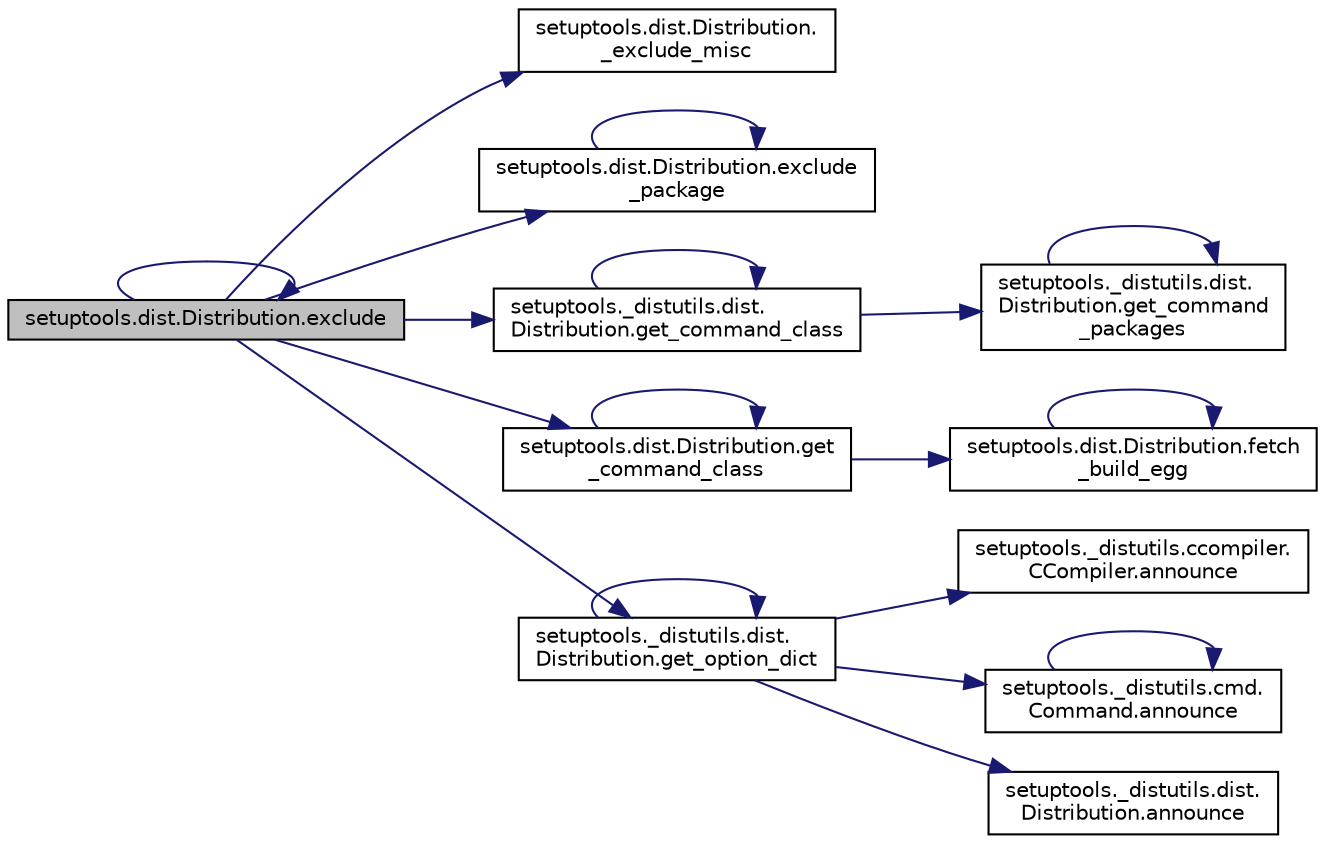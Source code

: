 digraph "setuptools.dist.Distribution.exclude"
{
 // LATEX_PDF_SIZE
  edge [fontname="Helvetica",fontsize="10",labelfontname="Helvetica",labelfontsize="10"];
  node [fontname="Helvetica",fontsize="10",shape=record];
  rankdir="LR";
  Node1 [label="setuptools.dist.Distribution.exclude",height=0.2,width=0.4,color="black", fillcolor="grey75", style="filled", fontcolor="black",tooltip=" "];
  Node1 -> Node2 [color="midnightblue",fontsize="10",style="solid",fontname="Helvetica"];
  Node2 [label="setuptools.dist.Distribution.\l_exclude_misc",height=0.2,width=0.4,color="black", fillcolor="white", style="filled",URL="$d0/d9f/classsetuptools_1_1dist_1_1_distribution.html#ace87eb84e921c9f82e6244e0d0664fca",tooltip=" "];
  Node1 -> Node1 [color="midnightblue",fontsize="10",style="solid",fontname="Helvetica"];
  Node1 -> Node3 [color="midnightblue",fontsize="10",style="solid",fontname="Helvetica"];
  Node3 [label="setuptools.dist.Distribution.exclude\l_package",height=0.2,width=0.4,color="black", fillcolor="white", style="filled",URL="$d0/d9f/classsetuptools_1_1dist_1_1_distribution.html#afc5f2e32b85d40dbd223aa3e1bd33cf9",tooltip=" "];
  Node3 -> Node3 [color="midnightblue",fontsize="10",style="solid",fontname="Helvetica"];
  Node1 -> Node4 [color="midnightblue",fontsize="10",style="solid",fontname="Helvetica"];
  Node4 [label="setuptools._distutils.dist.\lDistribution.get_command_class",height=0.2,width=0.4,color="black", fillcolor="white", style="filled",URL="$d9/d14/classsetuptools_1_1__distutils_1_1dist_1_1_distribution.html#ae4d2002cf3e5eae8943b655ff03f1c9e",tooltip=" "];
  Node4 -> Node4 [color="midnightblue",fontsize="10",style="solid",fontname="Helvetica"];
  Node4 -> Node5 [color="midnightblue",fontsize="10",style="solid",fontname="Helvetica"];
  Node5 [label="setuptools._distutils.dist.\lDistribution.get_command\l_packages",height=0.2,width=0.4,color="black", fillcolor="white", style="filled",URL="$d9/d14/classsetuptools_1_1__distutils_1_1dist_1_1_distribution.html#a0a4e6195d41a730220461eefd9abb64b",tooltip=" "];
  Node5 -> Node5 [color="midnightblue",fontsize="10",style="solid",fontname="Helvetica"];
  Node1 -> Node6 [color="midnightblue",fontsize="10",style="solid",fontname="Helvetica"];
  Node6 [label="setuptools.dist.Distribution.get\l_command_class",height=0.2,width=0.4,color="black", fillcolor="white", style="filled",URL="$d0/d9f/classsetuptools_1_1dist_1_1_distribution.html#a76159456291f4bb9ed2ccb935d480240",tooltip=" "];
  Node6 -> Node7 [color="midnightblue",fontsize="10",style="solid",fontname="Helvetica"];
  Node7 [label="setuptools.dist.Distribution.fetch\l_build_egg",height=0.2,width=0.4,color="black", fillcolor="white", style="filled",URL="$d0/d9f/classsetuptools_1_1dist_1_1_distribution.html#a17bce0b77bfb0a4d06aa9422f1e5e0bf",tooltip=" "];
  Node7 -> Node7 [color="midnightblue",fontsize="10",style="solid",fontname="Helvetica"];
  Node6 -> Node6 [color="midnightblue",fontsize="10",style="solid",fontname="Helvetica"];
  Node1 -> Node8 [color="midnightblue",fontsize="10",style="solid",fontname="Helvetica"];
  Node8 [label="setuptools._distutils.dist.\lDistribution.get_option_dict",height=0.2,width=0.4,color="black", fillcolor="white", style="filled",URL="$d9/d14/classsetuptools_1_1__distutils_1_1dist_1_1_distribution.html#acc19458816eb97768561cd08f2fba634",tooltip=" "];
  Node8 -> Node9 [color="midnightblue",fontsize="10",style="solid",fontname="Helvetica"];
  Node9 [label="setuptools._distutils.ccompiler.\lCCompiler.announce",height=0.2,width=0.4,color="black", fillcolor="white", style="filled",URL="$d0/daa/classsetuptools_1_1__distutils_1_1ccompiler_1_1_c_compiler.html#a501761e2a8ba78e759bf2242efe4ba54",tooltip=" "];
  Node8 -> Node10 [color="midnightblue",fontsize="10",style="solid",fontname="Helvetica"];
  Node10 [label="setuptools._distutils.cmd.\lCommand.announce",height=0.2,width=0.4,color="black", fillcolor="white", style="filled",URL="$dd/df5/classsetuptools_1_1__distutils_1_1cmd_1_1_command.html#ab051d658feebbec119884df4a99be332",tooltip=" "];
  Node10 -> Node10 [color="midnightblue",fontsize="10",style="solid",fontname="Helvetica"];
  Node8 -> Node11 [color="midnightblue",fontsize="10",style="solid",fontname="Helvetica"];
  Node11 [label="setuptools._distutils.dist.\lDistribution.announce",height=0.2,width=0.4,color="black", fillcolor="white", style="filled",URL="$d9/d14/classsetuptools_1_1__distutils_1_1dist_1_1_distribution.html#a85ea7f395fff4cb35acfc0bbd365d797",tooltip=" "];
  Node8 -> Node8 [color="midnightblue",fontsize="10",style="solid",fontname="Helvetica"];
}
